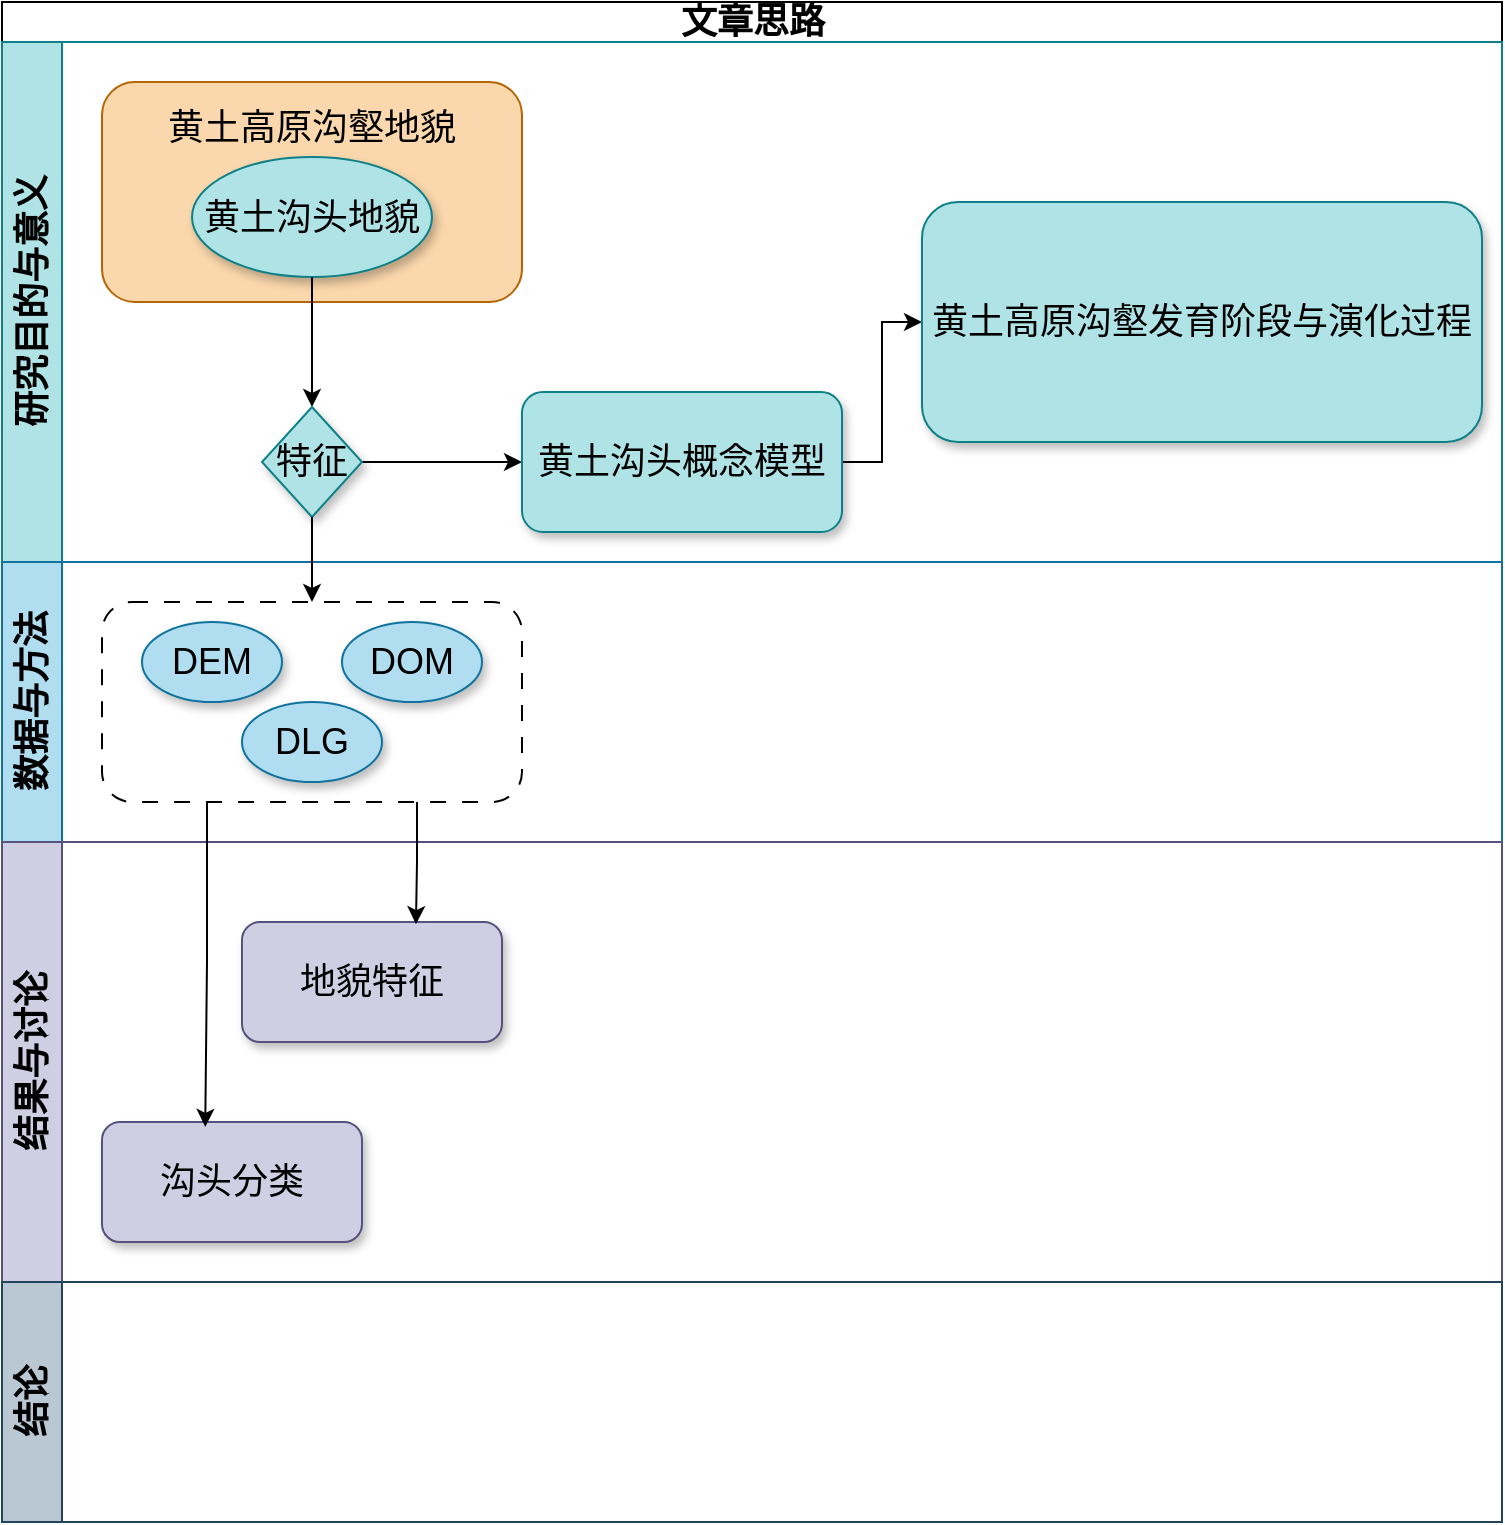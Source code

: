 <mxfile version="24.4.13" type="github">
  <diagram id="prtHgNgQTEPvFCAcTncT" name="Page-1">
    <mxGraphModel dx="908" dy="591" grid="1" gridSize="10" guides="1" tooltips="1" connect="1" arrows="1" fold="1" page="1" pageScale="1" pageWidth="827" pageHeight="1169" math="0" shadow="0">
      <root>
        <mxCell id="0" />
        <mxCell id="1" parent="0" />
        <mxCell id="dNxyNK7c78bLwvsdeMH5-19" value="文章思路" style="swimlane;html=1;childLayout=stackLayout;resizeParent=1;resizeParentMax=0;horizontal=1;startSize=20;horizontalStack=0;swimlaneFillColor=default;direction=east;align=center;flipH=0;flipV=0;labelPosition=center;verticalLabelPosition=middle;verticalAlign=middle;fontSize=18;" parent="1" vertex="1">
          <mxGeometry x="40" y="20" width="750" height="760" as="geometry" />
        </mxCell>
        <mxCell id="dNxyNK7c78bLwvsdeMH5-20" value="研究目的与意义" style="swimlane;html=1;startSize=30;horizontal=0;fontSize=18;fillColor=#b0e3e6;strokeColor=#0e8088;" parent="dNxyNK7c78bLwvsdeMH5-19" vertex="1">
          <mxGeometry y="20" width="750" height="260" as="geometry" />
        </mxCell>
        <mxCell id="yjcvg-GpPopAoEvQ3IlU-27" value="" style="rounded=1;whiteSpace=wrap;html=1;strokeColor=#b46504;align=center;verticalAlign=middle;swimlaneFillColor=default;fontFamily=Helvetica;fontSize=18;fontStyle=1;fillColor=#fad7ac;" parent="dNxyNK7c78bLwvsdeMH5-20" vertex="1">
          <mxGeometry x="50" y="20" width="210" height="110" as="geometry" />
        </mxCell>
        <mxCell id="yjcvg-GpPopAoEvQ3IlU-25" value="&lt;span style=&quot;font-weight: normal; font-size: 18px;&quot;&gt;黄土沟头地貌&lt;/span&gt;" style="ellipse;whiteSpace=wrap;html=1;strokeColor=#0e8088;align=center;verticalAlign=middle;swimlaneFillColor=default;fontFamily=Helvetica;fontSize=18;fontStyle=1;fillColor=#b0e3e6;shadow=1;" parent="dNxyNK7c78bLwvsdeMH5-20" vertex="1">
          <mxGeometry x="95" y="57.5" width="120" height="60" as="geometry" />
        </mxCell>
        <mxCell id="yjcvg-GpPopAoEvQ3IlU-28" value="&lt;span style=&quot;font-weight: normal; font-size: 18px;&quot;&gt;黄土高原沟壑地貌&lt;/span&gt;" style="text;html=1;align=center;verticalAlign=middle;whiteSpace=wrap;rounded=0;fontFamily=Helvetica;fontSize=18;fontColor=default;fontStyle=1;" parent="dNxyNK7c78bLwvsdeMH5-20" vertex="1">
          <mxGeometry x="80" y="27.5" width="150" height="30" as="geometry" />
        </mxCell>
        <mxCell id="yjcvg-GpPopAoEvQ3IlU-24" value="" style="endArrow=classic;html=1;rounded=0;fontFamily=Helvetica;fontSize=18;fontColor=default;fontStyle=1;exitX=0.5;exitY=1;exitDx=0;exitDy=0;entryX=0.5;entryY=0;entryDx=0;entryDy=0;" parent="dNxyNK7c78bLwvsdeMH5-20" source="yjcvg-GpPopAoEvQ3IlU-25" target="yjcvg-GpPopAoEvQ3IlU-29" edge="1">
          <mxGeometry width="50" height="50" relative="1" as="geometry">
            <mxPoint x="280" y="100" as="sourcePoint" />
            <mxPoint x="320" y="85" as="targetPoint" />
          </mxGeometry>
        </mxCell>
        <mxCell id="yjcvg-GpPopAoEvQ3IlU-31" value="" style="edgeStyle=orthogonalEdgeStyle;rounded=0;orthogonalLoop=1;jettySize=auto;html=1;fontFamily=Helvetica;fontSize=18;fontColor=default;fontStyle=1;" parent="dNxyNK7c78bLwvsdeMH5-20" source="yjcvg-GpPopAoEvQ3IlU-29" target="yjcvg-GpPopAoEvQ3IlU-30" edge="1">
          <mxGeometry relative="1" as="geometry" />
        </mxCell>
        <mxCell id="yjcvg-GpPopAoEvQ3IlU-29" value="&lt;span style=&quot;font-weight: normal; font-size: 18px;&quot;&gt;特征&lt;/span&gt;" style="rhombus;whiteSpace=wrap;html=1;strokeColor=#0e8088;align=center;verticalAlign=middle;swimlaneFillColor=default;fontFamily=Helvetica;fontSize=18;fontStyle=1;fillColor=#b0e3e6;shadow=1;rounded=0;" parent="dNxyNK7c78bLwvsdeMH5-20" vertex="1">
          <mxGeometry x="130" y="182.5" width="50" height="55" as="geometry" />
        </mxCell>
        <mxCell id="yjcvg-GpPopAoEvQ3IlU-34" value="" style="edgeStyle=orthogonalEdgeStyle;rounded=0;orthogonalLoop=1;jettySize=auto;html=1;fontFamily=Helvetica;fontSize=18;fontColor=default;fontStyle=1;" parent="dNxyNK7c78bLwvsdeMH5-20" source="yjcvg-GpPopAoEvQ3IlU-30" target="yjcvg-GpPopAoEvQ3IlU-33" edge="1">
          <mxGeometry relative="1" as="geometry" />
        </mxCell>
        <mxCell id="yjcvg-GpPopAoEvQ3IlU-30" value="&lt;span style=&quot;font-weight: 400; font-size: 18px;&quot;&gt;黄土沟头概念模型&lt;/span&gt;" style="whiteSpace=wrap;html=1;swimlaneFillColor=default;fontStyle=1;rounded=1;fontSize=18;fillColor=#b0e3e6;strokeColor=#0e8088;shadow=1;" parent="dNxyNK7c78bLwvsdeMH5-20" vertex="1">
          <mxGeometry x="260" y="175" width="160" height="70" as="geometry" />
        </mxCell>
        <mxCell id="yjcvg-GpPopAoEvQ3IlU-33" value="&lt;span style=&quot;font-weight: normal; font-size: 18px;&quot;&gt;黄土高原沟壑发育阶段与演化过程&lt;/span&gt;" style="whiteSpace=wrap;html=1;fontSize=18;swimlaneFillColor=default;fontStyle=1;rounded=1;shadow=1;fillColor=#b0e3e6;strokeColor=#0e8088;" parent="dNxyNK7c78bLwvsdeMH5-20" vertex="1">
          <mxGeometry x="460" y="80" width="280" height="120" as="geometry" />
        </mxCell>
        <mxCell id="yjcvg-GpPopAoEvQ3IlU-12" value="数据与方法" style="swimlane;html=1;startSize=30;horizontal=0;fontSize=18;fillColor=#b1ddf0;strokeColor=#10739e;" parent="dNxyNK7c78bLwvsdeMH5-19" vertex="1">
          <mxGeometry y="280" width="750" height="140" as="geometry" />
        </mxCell>
        <mxCell id="yjcvg-GpPopAoEvQ3IlU-37" value="" style="rounded=1;whiteSpace=wrap;html=1;strokeColor=default;align=center;verticalAlign=middle;swimlaneFillColor=default;fontFamily=Helvetica;fontSize=18;fontColor=default;fontStyle=1;fillColor=default;dashed=1;dashPattern=8 8;" parent="yjcvg-GpPopAoEvQ3IlU-12" vertex="1">
          <mxGeometry x="50" y="20" width="210" height="100" as="geometry" />
        </mxCell>
        <mxCell id="yjcvg-GpPopAoEvQ3IlU-40" value="&lt;font style=&quot;font-size: 18px; font-weight: normal;&quot;&gt;DEM&lt;/font&gt;" style="ellipse;whiteSpace=wrap;html=1;strokeColor=#10739e;align=center;verticalAlign=middle;swimlaneFillColor=default;fontFamily=Helvetica;fontSize=18;fontStyle=1;fillColor=#b1ddf0;shadow=1;" parent="yjcvg-GpPopAoEvQ3IlU-12" vertex="1">
          <mxGeometry x="70" y="30" width="70" height="40" as="geometry" />
        </mxCell>
        <mxCell id="yjcvg-GpPopAoEvQ3IlU-41" value="&lt;font style=&quot;font-size: 18px; font-weight: normal;&quot;&gt;DOM&lt;/font&gt;" style="ellipse;whiteSpace=wrap;html=1;strokeColor=#10739e;align=center;verticalAlign=middle;swimlaneFillColor=default;fontFamily=Helvetica;fontSize=18;fontStyle=1;fillColor=#b1ddf0;shadow=1;" parent="yjcvg-GpPopAoEvQ3IlU-12" vertex="1">
          <mxGeometry x="170" y="30" width="70" height="40" as="geometry" />
        </mxCell>
        <mxCell id="yjcvg-GpPopAoEvQ3IlU-42" value="&lt;font style=&quot;font-size: 18px; font-weight: normal;&quot;&gt;DLG&lt;/font&gt;" style="ellipse;whiteSpace=wrap;html=1;strokeColor=#10739e;align=center;verticalAlign=middle;swimlaneFillColor=default;fontFamily=Helvetica;fontSize=18;fontStyle=1;fillColor=#b1ddf0;shadow=1;" parent="yjcvg-GpPopAoEvQ3IlU-12" vertex="1">
          <mxGeometry x="120" y="70" width="70" height="40" as="geometry" />
        </mxCell>
        <mxCell id="dNxyNK7c78bLwvsdeMH5-21" value="结果与讨论" style="swimlane;html=1;startSize=30;horizontal=0;direction=east;fontSize=18;fillColor=#d0cee2;strokeColor=#56517e;" parent="dNxyNK7c78bLwvsdeMH5-19" vertex="1">
          <mxGeometry y="420" width="750" height="220" as="geometry">
            <mxRectangle x="20" y="240" width="430" height="30" as="alternateBounds" />
          </mxGeometry>
        </mxCell>
        <mxCell id="yjcvg-GpPopAoEvQ3IlU-52" value="&lt;span style=&quot;font-weight: normal;&quot;&gt;沟头分类&lt;/span&gt;" style="rounded=1;whiteSpace=wrap;html=1;strokeColor=#56517e;align=center;verticalAlign=middle;swimlaneFillColor=default;fontFamily=Helvetica;fontSize=18;fontStyle=1;fillColor=#d0cee2;shadow=1;" parent="dNxyNK7c78bLwvsdeMH5-21" vertex="1">
          <mxGeometry x="50" y="140" width="130" height="60" as="geometry" />
        </mxCell>
        <mxCell id="yjcvg-GpPopAoEvQ3IlU-43" value="&lt;span style=&quot;font-weight: normal;&quot;&gt;地貌特征&lt;/span&gt;" style="rounded=1;whiteSpace=wrap;html=1;strokeColor=#56517e;align=center;verticalAlign=middle;swimlaneFillColor=default;fontFamily=Helvetica;fontSize=18;fontStyle=1;fillColor=#d0cee2;shadow=1;" parent="dNxyNK7c78bLwvsdeMH5-21" vertex="1">
          <mxGeometry x="120" y="40" width="130" height="60" as="geometry" />
        </mxCell>
        <mxCell id="dNxyNK7c78bLwvsdeMH5-22" value="结论" style="swimlane;html=1;startSize=30;horizontal=0;fontSize=18;fillColor=#bac8d3;strokeColor=#23445d;" parent="dNxyNK7c78bLwvsdeMH5-19" vertex="1">
          <mxGeometry y="640" width="750" height="120" as="geometry" />
        </mxCell>
        <mxCell id="yjcvg-GpPopAoEvQ3IlU-36" style="edgeStyle=orthogonalEdgeStyle;rounded=0;orthogonalLoop=1;jettySize=auto;html=1;exitX=0.5;exitY=1;exitDx=0;exitDy=0;fontFamily=Helvetica;fontSize=18;fontColor=default;fontStyle=1;entryX=0.5;entryY=0;entryDx=0;entryDy=0;" parent="dNxyNK7c78bLwvsdeMH5-19" source="yjcvg-GpPopAoEvQ3IlU-29" target="yjcvg-GpPopAoEvQ3IlU-37" edge="1">
          <mxGeometry relative="1" as="geometry">
            <mxPoint x="155" y="303" as="targetPoint" />
          </mxGeometry>
        </mxCell>
        <mxCell id="yjcvg-GpPopAoEvQ3IlU-53" style="edgeStyle=orthogonalEdgeStyle;rounded=0;orthogonalLoop=1;jettySize=auto;html=1;exitX=0.25;exitY=1;exitDx=0;exitDy=0;entryX=0.397;entryY=0.041;entryDx=0;entryDy=0;entryPerimeter=0;fontFamily=Helvetica;fontSize=12;fontColor=default;fontStyle=1;" parent="dNxyNK7c78bLwvsdeMH5-19" source="yjcvg-GpPopAoEvQ3IlU-37" target="yjcvg-GpPopAoEvQ3IlU-52" edge="1">
          <mxGeometry relative="1" as="geometry" />
        </mxCell>
        <mxCell id="yjcvg-GpPopAoEvQ3IlU-51" style="edgeStyle=orthogonalEdgeStyle;rounded=0;orthogonalLoop=1;jettySize=auto;html=1;exitX=0.75;exitY=1;exitDx=0;exitDy=0;entryX=0.669;entryY=0.018;entryDx=0;entryDy=0;entryPerimeter=0;fontFamily=Helvetica;fontSize=12;fontColor=default;fontStyle=1;" parent="dNxyNK7c78bLwvsdeMH5-19" source="yjcvg-GpPopAoEvQ3IlU-37" target="yjcvg-GpPopAoEvQ3IlU-43" edge="1">
          <mxGeometry relative="1" as="geometry" />
        </mxCell>
      </root>
    </mxGraphModel>
  </diagram>
</mxfile>
